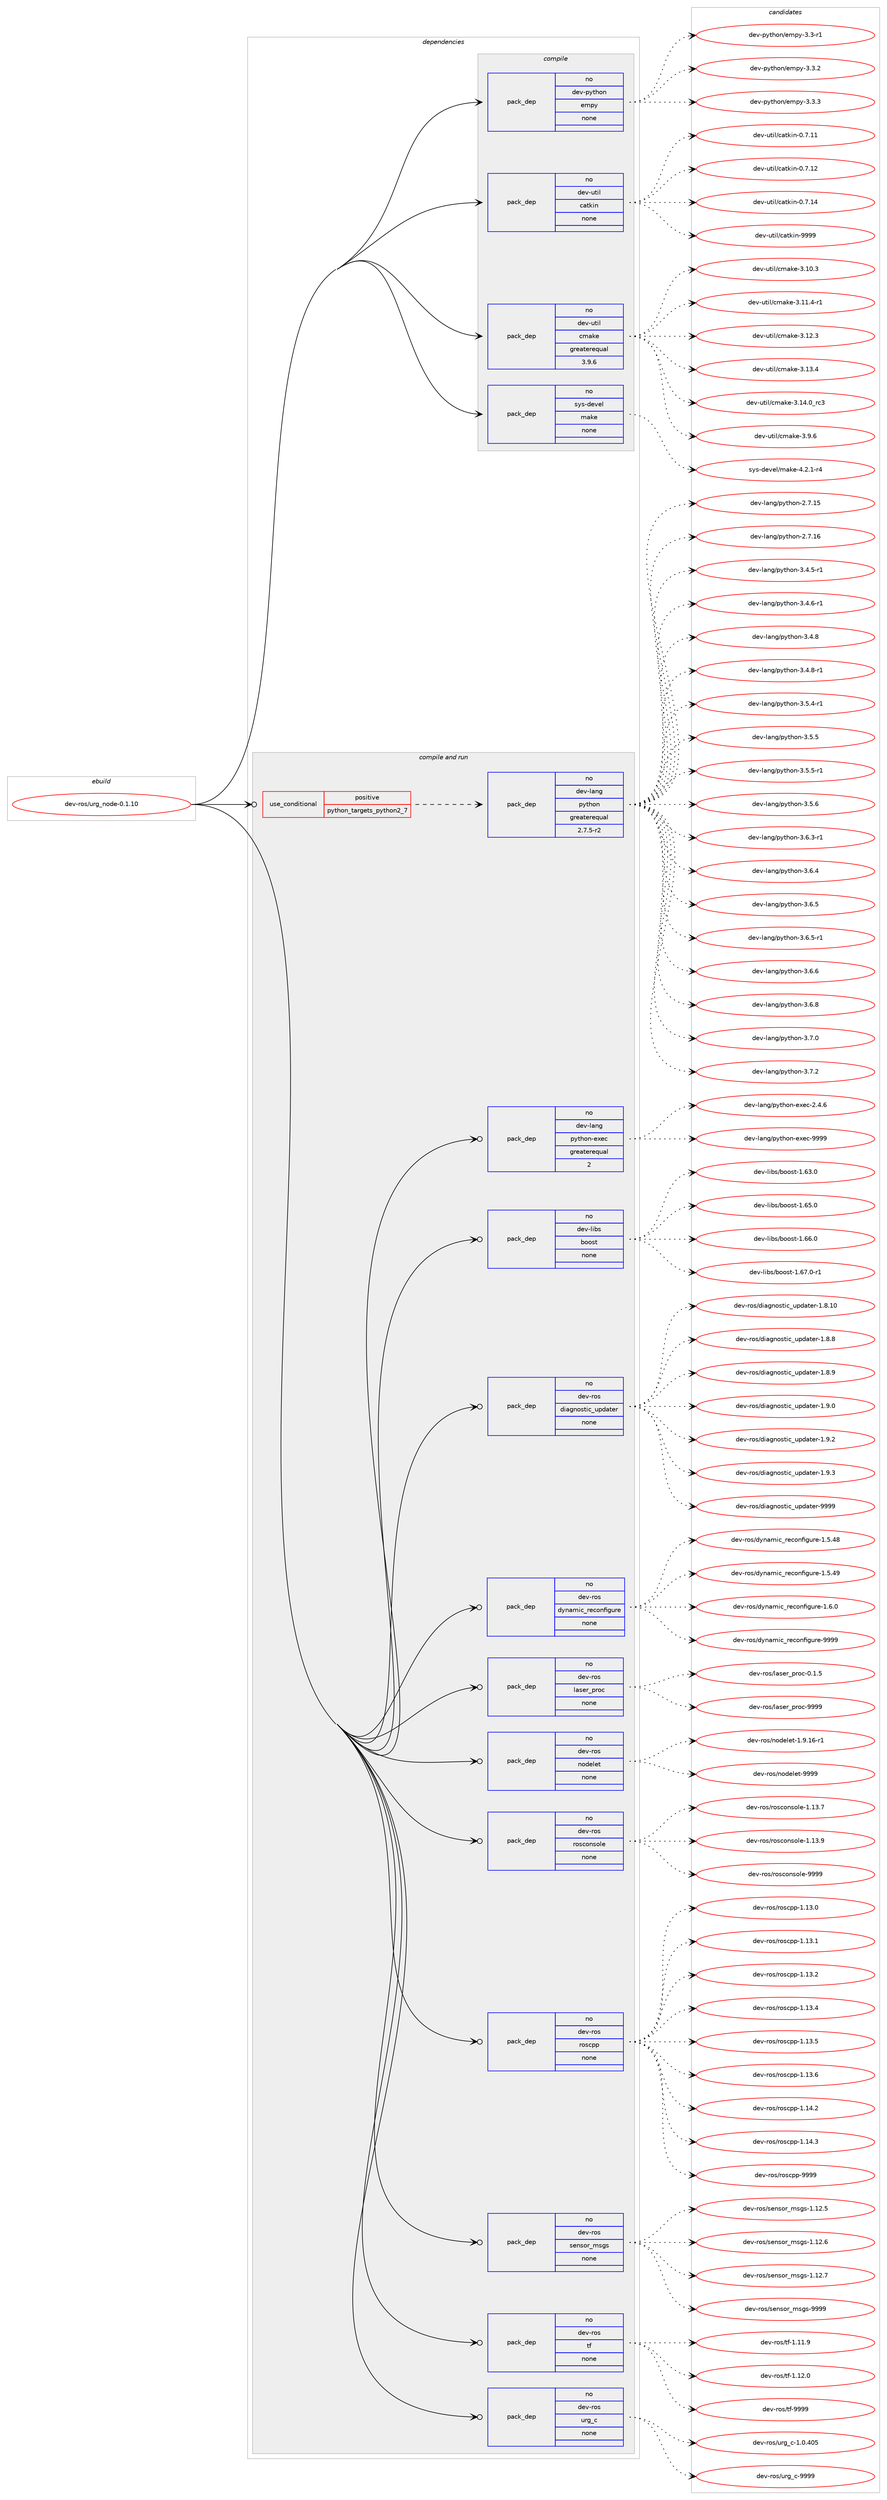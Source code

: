 digraph prolog {

# *************
# Graph options
# *************

newrank=true;
concentrate=true;
compound=true;
graph [rankdir=LR,fontname=Helvetica,fontsize=10,ranksep=1.5];#, ranksep=2.5, nodesep=0.2];
edge  [arrowhead=vee];
node  [fontname=Helvetica,fontsize=10];

# **********
# The ebuild
# **********

subgraph cluster_leftcol {
color=gray;
rank=same;
label=<<i>ebuild</i>>;
id [label="dev-ros/urg_node-0.1.10", color=red, width=4, href="../dev-ros/urg_node-0.1.10.svg"];
}

# ****************
# The dependencies
# ****************

subgraph cluster_midcol {
color=gray;
label=<<i>dependencies</i>>;
subgraph cluster_compile {
fillcolor="#eeeeee";
style=filled;
label=<<i>compile</i>>;
subgraph pack1061759 {
dependency1476987 [label=<<TABLE BORDER="0" CELLBORDER="1" CELLSPACING="0" CELLPADDING="4" WIDTH="220"><TR><TD ROWSPAN="6" CELLPADDING="30">pack_dep</TD></TR><TR><TD WIDTH="110">no</TD></TR><TR><TD>dev-python</TD></TR><TR><TD>empy</TD></TR><TR><TD>none</TD></TR><TR><TD></TD></TR></TABLE>>, shape=none, color=blue];
}
id:e -> dependency1476987:w [weight=20,style="solid",arrowhead="vee"];
subgraph pack1061760 {
dependency1476988 [label=<<TABLE BORDER="0" CELLBORDER="1" CELLSPACING="0" CELLPADDING="4" WIDTH="220"><TR><TD ROWSPAN="6" CELLPADDING="30">pack_dep</TD></TR><TR><TD WIDTH="110">no</TD></TR><TR><TD>dev-util</TD></TR><TR><TD>catkin</TD></TR><TR><TD>none</TD></TR><TR><TD></TD></TR></TABLE>>, shape=none, color=blue];
}
id:e -> dependency1476988:w [weight=20,style="solid",arrowhead="vee"];
subgraph pack1061761 {
dependency1476989 [label=<<TABLE BORDER="0" CELLBORDER="1" CELLSPACING="0" CELLPADDING="4" WIDTH="220"><TR><TD ROWSPAN="6" CELLPADDING="30">pack_dep</TD></TR><TR><TD WIDTH="110">no</TD></TR><TR><TD>dev-util</TD></TR><TR><TD>cmake</TD></TR><TR><TD>greaterequal</TD></TR><TR><TD>3.9.6</TD></TR></TABLE>>, shape=none, color=blue];
}
id:e -> dependency1476989:w [weight=20,style="solid",arrowhead="vee"];
subgraph pack1061762 {
dependency1476990 [label=<<TABLE BORDER="0" CELLBORDER="1" CELLSPACING="0" CELLPADDING="4" WIDTH="220"><TR><TD ROWSPAN="6" CELLPADDING="30">pack_dep</TD></TR><TR><TD WIDTH="110">no</TD></TR><TR><TD>sys-devel</TD></TR><TR><TD>make</TD></TR><TR><TD>none</TD></TR><TR><TD></TD></TR></TABLE>>, shape=none, color=blue];
}
id:e -> dependency1476990:w [weight=20,style="solid",arrowhead="vee"];
}
subgraph cluster_compileandrun {
fillcolor="#eeeeee";
style=filled;
label=<<i>compile and run</i>>;
subgraph cond391838 {
dependency1476991 [label=<<TABLE BORDER="0" CELLBORDER="1" CELLSPACING="0" CELLPADDING="4"><TR><TD ROWSPAN="3" CELLPADDING="10">use_conditional</TD></TR><TR><TD>positive</TD></TR><TR><TD>python_targets_python2_7</TD></TR></TABLE>>, shape=none, color=red];
subgraph pack1061763 {
dependency1476992 [label=<<TABLE BORDER="0" CELLBORDER="1" CELLSPACING="0" CELLPADDING="4" WIDTH="220"><TR><TD ROWSPAN="6" CELLPADDING="30">pack_dep</TD></TR><TR><TD WIDTH="110">no</TD></TR><TR><TD>dev-lang</TD></TR><TR><TD>python</TD></TR><TR><TD>greaterequal</TD></TR><TR><TD>2.7.5-r2</TD></TR></TABLE>>, shape=none, color=blue];
}
dependency1476991:e -> dependency1476992:w [weight=20,style="dashed",arrowhead="vee"];
}
id:e -> dependency1476991:w [weight=20,style="solid",arrowhead="odotvee"];
subgraph pack1061764 {
dependency1476993 [label=<<TABLE BORDER="0" CELLBORDER="1" CELLSPACING="0" CELLPADDING="4" WIDTH="220"><TR><TD ROWSPAN="6" CELLPADDING="30">pack_dep</TD></TR><TR><TD WIDTH="110">no</TD></TR><TR><TD>dev-lang</TD></TR><TR><TD>python-exec</TD></TR><TR><TD>greaterequal</TD></TR><TR><TD>2</TD></TR></TABLE>>, shape=none, color=blue];
}
id:e -> dependency1476993:w [weight=20,style="solid",arrowhead="odotvee"];
subgraph pack1061765 {
dependency1476994 [label=<<TABLE BORDER="0" CELLBORDER="1" CELLSPACING="0" CELLPADDING="4" WIDTH="220"><TR><TD ROWSPAN="6" CELLPADDING="30">pack_dep</TD></TR><TR><TD WIDTH="110">no</TD></TR><TR><TD>dev-libs</TD></TR><TR><TD>boost</TD></TR><TR><TD>none</TD></TR><TR><TD></TD></TR></TABLE>>, shape=none, color=blue];
}
id:e -> dependency1476994:w [weight=20,style="solid",arrowhead="odotvee"];
subgraph pack1061766 {
dependency1476995 [label=<<TABLE BORDER="0" CELLBORDER="1" CELLSPACING="0" CELLPADDING="4" WIDTH="220"><TR><TD ROWSPAN="6" CELLPADDING="30">pack_dep</TD></TR><TR><TD WIDTH="110">no</TD></TR><TR><TD>dev-ros</TD></TR><TR><TD>diagnostic_updater</TD></TR><TR><TD>none</TD></TR><TR><TD></TD></TR></TABLE>>, shape=none, color=blue];
}
id:e -> dependency1476995:w [weight=20,style="solid",arrowhead="odotvee"];
subgraph pack1061767 {
dependency1476996 [label=<<TABLE BORDER="0" CELLBORDER="1" CELLSPACING="0" CELLPADDING="4" WIDTH="220"><TR><TD ROWSPAN="6" CELLPADDING="30">pack_dep</TD></TR><TR><TD WIDTH="110">no</TD></TR><TR><TD>dev-ros</TD></TR><TR><TD>dynamic_reconfigure</TD></TR><TR><TD>none</TD></TR><TR><TD></TD></TR></TABLE>>, shape=none, color=blue];
}
id:e -> dependency1476996:w [weight=20,style="solid",arrowhead="odotvee"];
subgraph pack1061768 {
dependency1476997 [label=<<TABLE BORDER="0" CELLBORDER="1" CELLSPACING="0" CELLPADDING="4" WIDTH="220"><TR><TD ROWSPAN="6" CELLPADDING="30">pack_dep</TD></TR><TR><TD WIDTH="110">no</TD></TR><TR><TD>dev-ros</TD></TR><TR><TD>laser_proc</TD></TR><TR><TD>none</TD></TR><TR><TD></TD></TR></TABLE>>, shape=none, color=blue];
}
id:e -> dependency1476997:w [weight=20,style="solid",arrowhead="odotvee"];
subgraph pack1061769 {
dependency1476998 [label=<<TABLE BORDER="0" CELLBORDER="1" CELLSPACING="0" CELLPADDING="4" WIDTH="220"><TR><TD ROWSPAN="6" CELLPADDING="30">pack_dep</TD></TR><TR><TD WIDTH="110">no</TD></TR><TR><TD>dev-ros</TD></TR><TR><TD>nodelet</TD></TR><TR><TD>none</TD></TR><TR><TD></TD></TR></TABLE>>, shape=none, color=blue];
}
id:e -> dependency1476998:w [weight=20,style="solid",arrowhead="odotvee"];
subgraph pack1061770 {
dependency1476999 [label=<<TABLE BORDER="0" CELLBORDER="1" CELLSPACING="0" CELLPADDING="4" WIDTH="220"><TR><TD ROWSPAN="6" CELLPADDING="30">pack_dep</TD></TR><TR><TD WIDTH="110">no</TD></TR><TR><TD>dev-ros</TD></TR><TR><TD>rosconsole</TD></TR><TR><TD>none</TD></TR><TR><TD></TD></TR></TABLE>>, shape=none, color=blue];
}
id:e -> dependency1476999:w [weight=20,style="solid",arrowhead="odotvee"];
subgraph pack1061771 {
dependency1477000 [label=<<TABLE BORDER="0" CELLBORDER="1" CELLSPACING="0" CELLPADDING="4" WIDTH="220"><TR><TD ROWSPAN="6" CELLPADDING="30">pack_dep</TD></TR><TR><TD WIDTH="110">no</TD></TR><TR><TD>dev-ros</TD></TR><TR><TD>roscpp</TD></TR><TR><TD>none</TD></TR><TR><TD></TD></TR></TABLE>>, shape=none, color=blue];
}
id:e -> dependency1477000:w [weight=20,style="solid",arrowhead="odotvee"];
subgraph pack1061772 {
dependency1477001 [label=<<TABLE BORDER="0" CELLBORDER="1" CELLSPACING="0" CELLPADDING="4" WIDTH="220"><TR><TD ROWSPAN="6" CELLPADDING="30">pack_dep</TD></TR><TR><TD WIDTH="110">no</TD></TR><TR><TD>dev-ros</TD></TR><TR><TD>sensor_msgs</TD></TR><TR><TD>none</TD></TR><TR><TD></TD></TR></TABLE>>, shape=none, color=blue];
}
id:e -> dependency1477001:w [weight=20,style="solid",arrowhead="odotvee"];
subgraph pack1061773 {
dependency1477002 [label=<<TABLE BORDER="0" CELLBORDER="1" CELLSPACING="0" CELLPADDING="4" WIDTH="220"><TR><TD ROWSPAN="6" CELLPADDING="30">pack_dep</TD></TR><TR><TD WIDTH="110">no</TD></TR><TR><TD>dev-ros</TD></TR><TR><TD>tf</TD></TR><TR><TD>none</TD></TR><TR><TD></TD></TR></TABLE>>, shape=none, color=blue];
}
id:e -> dependency1477002:w [weight=20,style="solid",arrowhead="odotvee"];
subgraph pack1061774 {
dependency1477003 [label=<<TABLE BORDER="0" CELLBORDER="1" CELLSPACING="0" CELLPADDING="4" WIDTH="220"><TR><TD ROWSPAN="6" CELLPADDING="30">pack_dep</TD></TR><TR><TD WIDTH="110">no</TD></TR><TR><TD>dev-ros</TD></TR><TR><TD>urg_c</TD></TR><TR><TD>none</TD></TR><TR><TD></TD></TR></TABLE>>, shape=none, color=blue];
}
id:e -> dependency1477003:w [weight=20,style="solid",arrowhead="odotvee"];
}
subgraph cluster_run {
fillcolor="#eeeeee";
style=filled;
label=<<i>run</i>>;
}
}

# **************
# The candidates
# **************

subgraph cluster_choices {
rank=same;
color=gray;
label=<<i>candidates</i>>;

subgraph choice1061759 {
color=black;
nodesep=1;
choice1001011184511212111610411111047101109112121455146514511449 [label="dev-python/empy-3.3-r1", color=red, width=4,href="../dev-python/empy-3.3-r1.svg"];
choice1001011184511212111610411111047101109112121455146514650 [label="dev-python/empy-3.3.2", color=red, width=4,href="../dev-python/empy-3.3.2.svg"];
choice1001011184511212111610411111047101109112121455146514651 [label="dev-python/empy-3.3.3", color=red, width=4,href="../dev-python/empy-3.3.3.svg"];
dependency1476987:e -> choice1001011184511212111610411111047101109112121455146514511449:w [style=dotted,weight="100"];
dependency1476987:e -> choice1001011184511212111610411111047101109112121455146514650:w [style=dotted,weight="100"];
dependency1476987:e -> choice1001011184511212111610411111047101109112121455146514651:w [style=dotted,weight="100"];
}
subgraph choice1061760 {
color=black;
nodesep=1;
choice1001011184511711610510847999711610710511045484655464949 [label="dev-util/catkin-0.7.11", color=red, width=4,href="../dev-util/catkin-0.7.11.svg"];
choice1001011184511711610510847999711610710511045484655464950 [label="dev-util/catkin-0.7.12", color=red, width=4,href="../dev-util/catkin-0.7.12.svg"];
choice1001011184511711610510847999711610710511045484655464952 [label="dev-util/catkin-0.7.14", color=red, width=4,href="../dev-util/catkin-0.7.14.svg"];
choice100101118451171161051084799971161071051104557575757 [label="dev-util/catkin-9999", color=red, width=4,href="../dev-util/catkin-9999.svg"];
dependency1476988:e -> choice1001011184511711610510847999711610710511045484655464949:w [style=dotted,weight="100"];
dependency1476988:e -> choice1001011184511711610510847999711610710511045484655464950:w [style=dotted,weight="100"];
dependency1476988:e -> choice1001011184511711610510847999711610710511045484655464952:w [style=dotted,weight="100"];
dependency1476988:e -> choice100101118451171161051084799971161071051104557575757:w [style=dotted,weight="100"];
}
subgraph choice1061761 {
color=black;
nodesep=1;
choice1001011184511711610510847991099710710145514649484651 [label="dev-util/cmake-3.10.3", color=red, width=4,href="../dev-util/cmake-3.10.3.svg"];
choice10010111845117116105108479910997107101455146494946524511449 [label="dev-util/cmake-3.11.4-r1", color=red, width=4,href="../dev-util/cmake-3.11.4-r1.svg"];
choice1001011184511711610510847991099710710145514649504651 [label="dev-util/cmake-3.12.3", color=red, width=4,href="../dev-util/cmake-3.12.3.svg"];
choice1001011184511711610510847991099710710145514649514652 [label="dev-util/cmake-3.13.4", color=red, width=4,href="../dev-util/cmake-3.13.4.svg"];
choice1001011184511711610510847991099710710145514649524648951149951 [label="dev-util/cmake-3.14.0_rc3", color=red, width=4,href="../dev-util/cmake-3.14.0_rc3.svg"];
choice10010111845117116105108479910997107101455146574654 [label="dev-util/cmake-3.9.6", color=red, width=4,href="../dev-util/cmake-3.9.6.svg"];
dependency1476989:e -> choice1001011184511711610510847991099710710145514649484651:w [style=dotted,weight="100"];
dependency1476989:e -> choice10010111845117116105108479910997107101455146494946524511449:w [style=dotted,weight="100"];
dependency1476989:e -> choice1001011184511711610510847991099710710145514649504651:w [style=dotted,weight="100"];
dependency1476989:e -> choice1001011184511711610510847991099710710145514649514652:w [style=dotted,weight="100"];
dependency1476989:e -> choice1001011184511711610510847991099710710145514649524648951149951:w [style=dotted,weight="100"];
dependency1476989:e -> choice10010111845117116105108479910997107101455146574654:w [style=dotted,weight="100"];
}
subgraph choice1061762 {
color=black;
nodesep=1;
choice1151211154510010111810110847109971071014552465046494511452 [label="sys-devel/make-4.2.1-r4", color=red, width=4,href="../sys-devel/make-4.2.1-r4.svg"];
dependency1476990:e -> choice1151211154510010111810110847109971071014552465046494511452:w [style=dotted,weight="100"];
}
subgraph choice1061763 {
color=black;
nodesep=1;
choice10010111845108971101034711212111610411111045504655464953 [label="dev-lang/python-2.7.15", color=red, width=4,href="../dev-lang/python-2.7.15.svg"];
choice10010111845108971101034711212111610411111045504655464954 [label="dev-lang/python-2.7.16", color=red, width=4,href="../dev-lang/python-2.7.16.svg"];
choice1001011184510897110103471121211161041111104551465246534511449 [label="dev-lang/python-3.4.5-r1", color=red, width=4,href="../dev-lang/python-3.4.5-r1.svg"];
choice1001011184510897110103471121211161041111104551465246544511449 [label="dev-lang/python-3.4.6-r1", color=red, width=4,href="../dev-lang/python-3.4.6-r1.svg"];
choice100101118451089711010347112121116104111110455146524656 [label="dev-lang/python-3.4.8", color=red, width=4,href="../dev-lang/python-3.4.8.svg"];
choice1001011184510897110103471121211161041111104551465246564511449 [label="dev-lang/python-3.4.8-r1", color=red, width=4,href="../dev-lang/python-3.4.8-r1.svg"];
choice1001011184510897110103471121211161041111104551465346524511449 [label="dev-lang/python-3.5.4-r1", color=red, width=4,href="../dev-lang/python-3.5.4-r1.svg"];
choice100101118451089711010347112121116104111110455146534653 [label="dev-lang/python-3.5.5", color=red, width=4,href="../dev-lang/python-3.5.5.svg"];
choice1001011184510897110103471121211161041111104551465346534511449 [label="dev-lang/python-3.5.5-r1", color=red, width=4,href="../dev-lang/python-3.5.5-r1.svg"];
choice100101118451089711010347112121116104111110455146534654 [label="dev-lang/python-3.5.6", color=red, width=4,href="../dev-lang/python-3.5.6.svg"];
choice1001011184510897110103471121211161041111104551465446514511449 [label="dev-lang/python-3.6.3-r1", color=red, width=4,href="../dev-lang/python-3.6.3-r1.svg"];
choice100101118451089711010347112121116104111110455146544652 [label="dev-lang/python-3.6.4", color=red, width=4,href="../dev-lang/python-3.6.4.svg"];
choice100101118451089711010347112121116104111110455146544653 [label="dev-lang/python-3.6.5", color=red, width=4,href="../dev-lang/python-3.6.5.svg"];
choice1001011184510897110103471121211161041111104551465446534511449 [label="dev-lang/python-3.6.5-r1", color=red, width=4,href="../dev-lang/python-3.6.5-r1.svg"];
choice100101118451089711010347112121116104111110455146544654 [label="dev-lang/python-3.6.6", color=red, width=4,href="../dev-lang/python-3.6.6.svg"];
choice100101118451089711010347112121116104111110455146544656 [label="dev-lang/python-3.6.8", color=red, width=4,href="../dev-lang/python-3.6.8.svg"];
choice100101118451089711010347112121116104111110455146554648 [label="dev-lang/python-3.7.0", color=red, width=4,href="../dev-lang/python-3.7.0.svg"];
choice100101118451089711010347112121116104111110455146554650 [label="dev-lang/python-3.7.2", color=red, width=4,href="../dev-lang/python-3.7.2.svg"];
dependency1476992:e -> choice10010111845108971101034711212111610411111045504655464953:w [style=dotted,weight="100"];
dependency1476992:e -> choice10010111845108971101034711212111610411111045504655464954:w [style=dotted,weight="100"];
dependency1476992:e -> choice1001011184510897110103471121211161041111104551465246534511449:w [style=dotted,weight="100"];
dependency1476992:e -> choice1001011184510897110103471121211161041111104551465246544511449:w [style=dotted,weight="100"];
dependency1476992:e -> choice100101118451089711010347112121116104111110455146524656:w [style=dotted,weight="100"];
dependency1476992:e -> choice1001011184510897110103471121211161041111104551465246564511449:w [style=dotted,weight="100"];
dependency1476992:e -> choice1001011184510897110103471121211161041111104551465346524511449:w [style=dotted,weight="100"];
dependency1476992:e -> choice100101118451089711010347112121116104111110455146534653:w [style=dotted,weight="100"];
dependency1476992:e -> choice1001011184510897110103471121211161041111104551465346534511449:w [style=dotted,weight="100"];
dependency1476992:e -> choice100101118451089711010347112121116104111110455146534654:w [style=dotted,weight="100"];
dependency1476992:e -> choice1001011184510897110103471121211161041111104551465446514511449:w [style=dotted,weight="100"];
dependency1476992:e -> choice100101118451089711010347112121116104111110455146544652:w [style=dotted,weight="100"];
dependency1476992:e -> choice100101118451089711010347112121116104111110455146544653:w [style=dotted,weight="100"];
dependency1476992:e -> choice1001011184510897110103471121211161041111104551465446534511449:w [style=dotted,weight="100"];
dependency1476992:e -> choice100101118451089711010347112121116104111110455146544654:w [style=dotted,weight="100"];
dependency1476992:e -> choice100101118451089711010347112121116104111110455146544656:w [style=dotted,weight="100"];
dependency1476992:e -> choice100101118451089711010347112121116104111110455146554648:w [style=dotted,weight="100"];
dependency1476992:e -> choice100101118451089711010347112121116104111110455146554650:w [style=dotted,weight="100"];
}
subgraph choice1061764 {
color=black;
nodesep=1;
choice1001011184510897110103471121211161041111104510112010199455046524654 [label="dev-lang/python-exec-2.4.6", color=red, width=4,href="../dev-lang/python-exec-2.4.6.svg"];
choice10010111845108971101034711212111610411111045101120101994557575757 [label="dev-lang/python-exec-9999", color=red, width=4,href="../dev-lang/python-exec-9999.svg"];
dependency1476993:e -> choice1001011184510897110103471121211161041111104510112010199455046524654:w [style=dotted,weight="100"];
dependency1476993:e -> choice10010111845108971101034711212111610411111045101120101994557575757:w [style=dotted,weight="100"];
}
subgraph choice1061765 {
color=black;
nodesep=1;
choice1001011184510810598115479811111111511645494654514648 [label="dev-libs/boost-1.63.0", color=red, width=4,href="../dev-libs/boost-1.63.0.svg"];
choice1001011184510810598115479811111111511645494654534648 [label="dev-libs/boost-1.65.0", color=red, width=4,href="../dev-libs/boost-1.65.0.svg"];
choice1001011184510810598115479811111111511645494654544648 [label="dev-libs/boost-1.66.0", color=red, width=4,href="../dev-libs/boost-1.66.0.svg"];
choice10010111845108105981154798111111115116454946545546484511449 [label="dev-libs/boost-1.67.0-r1", color=red, width=4,href="../dev-libs/boost-1.67.0-r1.svg"];
dependency1476994:e -> choice1001011184510810598115479811111111511645494654514648:w [style=dotted,weight="100"];
dependency1476994:e -> choice1001011184510810598115479811111111511645494654534648:w [style=dotted,weight="100"];
dependency1476994:e -> choice1001011184510810598115479811111111511645494654544648:w [style=dotted,weight="100"];
dependency1476994:e -> choice10010111845108105981154798111111115116454946545546484511449:w [style=dotted,weight="100"];
}
subgraph choice1061766 {
color=black;
nodesep=1;
choice10010111845114111115471001059710311011111511610599951171121009711610111445494656464948 [label="dev-ros/diagnostic_updater-1.8.10", color=red, width=4,href="../dev-ros/diagnostic_updater-1.8.10.svg"];
choice100101118451141111154710010597103110111115116105999511711210097116101114454946564656 [label="dev-ros/diagnostic_updater-1.8.8", color=red, width=4,href="../dev-ros/diagnostic_updater-1.8.8.svg"];
choice100101118451141111154710010597103110111115116105999511711210097116101114454946564657 [label="dev-ros/diagnostic_updater-1.8.9", color=red, width=4,href="../dev-ros/diagnostic_updater-1.8.9.svg"];
choice100101118451141111154710010597103110111115116105999511711210097116101114454946574648 [label="dev-ros/diagnostic_updater-1.9.0", color=red, width=4,href="../dev-ros/diagnostic_updater-1.9.0.svg"];
choice100101118451141111154710010597103110111115116105999511711210097116101114454946574650 [label="dev-ros/diagnostic_updater-1.9.2", color=red, width=4,href="../dev-ros/diagnostic_updater-1.9.2.svg"];
choice100101118451141111154710010597103110111115116105999511711210097116101114454946574651 [label="dev-ros/diagnostic_updater-1.9.3", color=red, width=4,href="../dev-ros/diagnostic_updater-1.9.3.svg"];
choice1001011184511411111547100105971031101111151161059995117112100971161011144557575757 [label="dev-ros/diagnostic_updater-9999", color=red, width=4,href="../dev-ros/diagnostic_updater-9999.svg"];
dependency1476995:e -> choice10010111845114111115471001059710311011111511610599951171121009711610111445494656464948:w [style=dotted,weight="100"];
dependency1476995:e -> choice100101118451141111154710010597103110111115116105999511711210097116101114454946564656:w [style=dotted,weight="100"];
dependency1476995:e -> choice100101118451141111154710010597103110111115116105999511711210097116101114454946564657:w [style=dotted,weight="100"];
dependency1476995:e -> choice100101118451141111154710010597103110111115116105999511711210097116101114454946574648:w [style=dotted,weight="100"];
dependency1476995:e -> choice100101118451141111154710010597103110111115116105999511711210097116101114454946574650:w [style=dotted,weight="100"];
dependency1476995:e -> choice100101118451141111154710010597103110111115116105999511711210097116101114454946574651:w [style=dotted,weight="100"];
dependency1476995:e -> choice1001011184511411111547100105971031101111151161059995117112100971161011144557575757:w [style=dotted,weight="100"];
}
subgraph choice1061767 {
color=black;
nodesep=1;
choice10010111845114111115471001211109710910599951141019911111010210510311711410145494653465256 [label="dev-ros/dynamic_reconfigure-1.5.48", color=red, width=4,href="../dev-ros/dynamic_reconfigure-1.5.48.svg"];
choice10010111845114111115471001211109710910599951141019911111010210510311711410145494653465257 [label="dev-ros/dynamic_reconfigure-1.5.49", color=red, width=4,href="../dev-ros/dynamic_reconfigure-1.5.49.svg"];
choice100101118451141111154710012111097109105999511410199111110102105103117114101454946544648 [label="dev-ros/dynamic_reconfigure-1.6.0", color=red, width=4,href="../dev-ros/dynamic_reconfigure-1.6.0.svg"];
choice1001011184511411111547100121110971091059995114101991111101021051031171141014557575757 [label="dev-ros/dynamic_reconfigure-9999", color=red, width=4,href="../dev-ros/dynamic_reconfigure-9999.svg"];
dependency1476996:e -> choice10010111845114111115471001211109710910599951141019911111010210510311711410145494653465256:w [style=dotted,weight="100"];
dependency1476996:e -> choice10010111845114111115471001211109710910599951141019911111010210510311711410145494653465257:w [style=dotted,weight="100"];
dependency1476996:e -> choice100101118451141111154710012111097109105999511410199111110102105103117114101454946544648:w [style=dotted,weight="100"];
dependency1476996:e -> choice1001011184511411111547100121110971091059995114101991111101021051031171141014557575757:w [style=dotted,weight="100"];
}
subgraph choice1061768 {
color=black;
nodesep=1;
choice1001011184511411111547108971151011149511211411199454846494653 [label="dev-ros/laser_proc-0.1.5", color=red, width=4,href="../dev-ros/laser_proc-0.1.5.svg"];
choice10010111845114111115471089711510111495112114111994557575757 [label="dev-ros/laser_proc-9999", color=red, width=4,href="../dev-ros/laser_proc-9999.svg"];
dependency1476997:e -> choice1001011184511411111547108971151011149511211411199454846494653:w [style=dotted,weight="100"];
dependency1476997:e -> choice10010111845114111115471089711510111495112114111994557575757:w [style=dotted,weight="100"];
}
subgraph choice1061769 {
color=black;
nodesep=1;
choice1001011184511411111547110111100101108101116454946574649544511449 [label="dev-ros/nodelet-1.9.16-r1", color=red, width=4,href="../dev-ros/nodelet-1.9.16-r1.svg"];
choice10010111845114111115471101111001011081011164557575757 [label="dev-ros/nodelet-9999", color=red, width=4,href="../dev-ros/nodelet-9999.svg"];
dependency1476998:e -> choice1001011184511411111547110111100101108101116454946574649544511449:w [style=dotted,weight="100"];
dependency1476998:e -> choice10010111845114111115471101111001011081011164557575757:w [style=dotted,weight="100"];
}
subgraph choice1061770 {
color=black;
nodesep=1;
choice10010111845114111115471141111159911111011511110810145494649514655 [label="dev-ros/rosconsole-1.13.7", color=red, width=4,href="../dev-ros/rosconsole-1.13.7.svg"];
choice10010111845114111115471141111159911111011511110810145494649514657 [label="dev-ros/rosconsole-1.13.9", color=red, width=4,href="../dev-ros/rosconsole-1.13.9.svg"];
choice1001011184511411111547114111115991111101151111081014557575757 [label="dev-ros/rosconsole-9999", color=red, width=4,href="../dev-ros/rosconsole-9999.svg"];
dependency1476999:e -> choice10010111845114111115471141111159911111011511110810145494649514655:w [style=dotted,weight="100"];
dependency1476999:e -> choice10010111845114111115471141111159911111011511110810145494649514657:w [style=dotted,weight="100"];
dependency1476999:e -> choice1001011184511411111547114111115991111101151111081014557575757:w [style=dotted,weight="100"];
}
subgraph choice1061771 {
color=black;
nodesep=1;
choice10010111845114111115471141111159911211245494649514648 [label="dev-ros/roscpp-1.13.0", color=red, width=4,href="../dev-ros/roscpp-1.13.0.svg"];
choice10010111845114111115471141111159911211245494649514649 [label="dev-ros/roscpp-1.13.1", color=red, width=4,href="../dev-ros/roscpp-1.13.1.svg"];
choice10010111845114111115471141111159911211245494649514650 [label="dev-ros/roscpp-1.13.2", color=red, width=4,href="../dev-ros/roscpp-1.13.2.svg"];
choice10010111845114111115471141111159911211245494649514652 [label="dev-ros/roscpp-1.13.4", color=red, width=4,href="../dev-ros/roscpp-1.13.4.svg"];
choice10010111845114111115471141111159911211245494649514653 [label="dev-ros/roscpp-1.13.5", color=red, width=4,href="../dev-ros/roscpp-1.13.5.svg"];
choice10010111845114111115471141111159911211245494649514654 [label="dev-ros/roscpp-1.13.6", color=red, width=4,href="../dev-ros/roscpp-1.13.6.svg"];
choice10010111845114111115471141111159911211245494649524650 [label="dev-ros/roscpp-1.14.2", color=red, width=4,href="../dev-ros/roscpp-1.14.2.svg"];
choice10010111845114111115471141111159911211245494649524651 [label="dev-ros/roscpp-1.14.3", color=red, width=4,href="../dev-ros/roscpp-1.14.3.svg"];
choice1001011184511411111547114111115991121124557575757 [label="dev-ros/roscpp-9999", color=red, width=4,href="../dev-ros/roscpp-9999.svg"];
dependency1477000:e -> choice10010111845114111115471141111159911211245494649514648:w [style=dotted,weight="100"];
dependency1477000:e -> choice10010111845114111115471141111159911211245494649514649:w [style=dotted,weight="100"];
dependency1477000:e -> choice10010111845114111115471141111159911211245494649514650:w [style=dotted,weight="100"];
dependency1477000:e -> choice10010111845114111115471141111159911211245494649514652:w [style=dotted,weight="100"];
dependency1477000:e -> choice10010111845114111115471141111159911211245494649514653:w [style=dotted,weight="100"];
dependency1477000:e -> choice10010111845114111115471141111159911211245494649514654:w [style=dotted,weight="100"];
dependency1477000:e -> choice10010111845114111115471141111159911211245494649524650:w [style=dotted,weight="100"];
dependency1477000:e -> choice10010111845114111115471141111159911211245494649524651:w [style=dotted,weight="100"];
dependency1477000:e -> choice1001011184511411111547114111115991121124557575757:w [style=dotted,weight="100"];
}
subgraph choice1061772 {
color=black;
nodesep=1;
choice10010111845114111115471151011101151111149510911510311545494649504653 [label="dev-ros/sensor_msgs-1.12.5", color=red, width=4,href="../dev-ros/sensor_msgs-1.12.5.svg"];
choice10010111845114111115471151011101151111149510911510311545494649504654 [label="dev-ros/sensor_msgs-1.12.6", color=red, width=4,href="../dev-ros/sensor_msgs-1.12.6.svg"];
choice10010111845114111115471151011101151111149510911510311545494649504655 [label="dev-ros/sensor_msgs-1.12.7", color=red, width=4,href="../dev-ros/sensor_msgs-1.12.7.svg"];
choice1001011184511411111547115101110115111114951091151031154557575757 [label="dev-ros/sensor_msgs-9999", color=red, width=4,href="../dev-ros/sensor_msgs-9999.svg"];
dependency1477001:e -> choice10010111845114111115471151011101151111149510911510311545494649504653:w [style=dotted,weight="100"];
dependency1477001:e -> choice10010111845114111115471151011101151111149510911510311545494649504654:w [style=dotted,weight="100"];
dependency1477001:e -> choice10010111845114111115471151011101151111149510911510311545494649504655:w [style=dotted,weight="100"];
dependency1477001:e -> choice1001011184511411111547115101110115111114951091151031154557575757:w [style=dotted,weight="100"];
}
subgraph choice1061773 {
color=black;
nodesep=1;
choice100101118451141111154711610245494649494657 [label="dev-ros/tf-1.11.9", color=red, width=4,href="../dev-ros/tf-1.11.9.svg"];
choice100101118451141111154711610245494649504648 [label="dev-ros/tf-1.12.0", color=red, width=4,href="../dev-ros/tf-1.12.0.svg"];
choice10010111845114111115471161024557575757 [label="dev-ros/tf-9999", color=red, width=4,href="../dev-ros/tf-9999.svg"];
dependency1477002:e -> choice100101118451141111154711610245494649494657:w [style=dotted,weight="100"];
dependency1477002:e -> choice100101118451141111154711610245494649504648:w [style=dotted,weight="100"];
dependency1477002:e -> choice10010111845114111115471161024557575757:w [style=dotted,weight="100"];
}
subgraph choice1061774 {
color=black;
nodesep=1;
choice100101118451141111154711711410395994549464846524853 [label="dev-ros/urg_c-1.0.405", color=red, width=4,href="../dev-ros/urg_c-1.0.405.svg"];
choice100101118451141111154711711410395994557575757 [label="dev-ros/urg_c-9999", color=red, width=4,href="../dev-ros/urg_c-9999.svg"];
dependency1477003:e -> choice100101118451141111154711711410395994549464846524853:w [style=dotted,weight="100"];
dependency1477003:e -> choice100101118451141111154711711410395994557575757:w [style=dotted,weight="100"];
}
}

}
